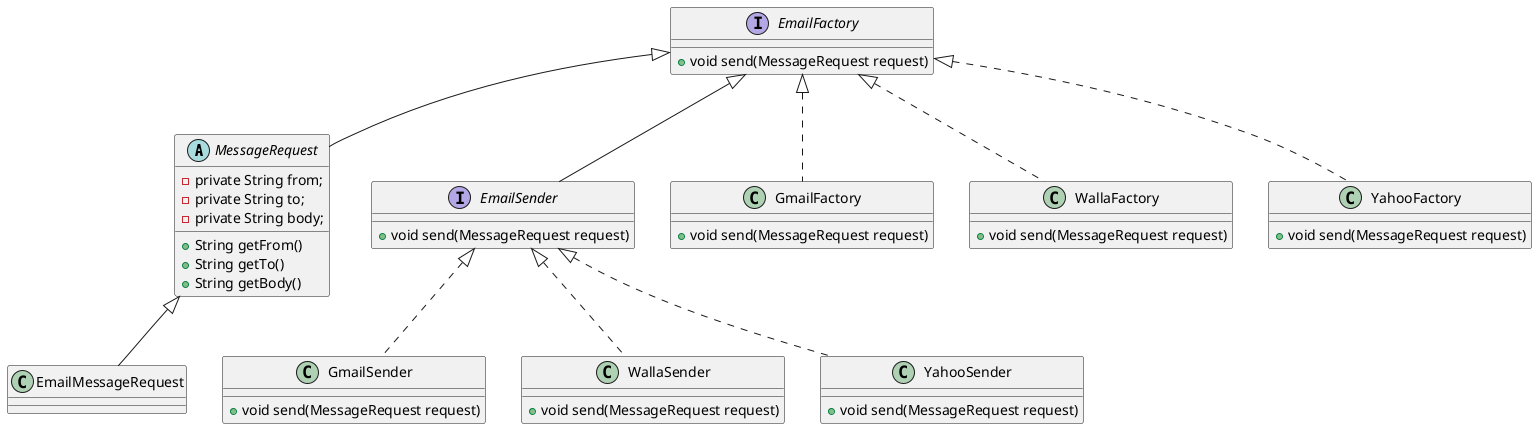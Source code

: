 @startuml
'https://plantuml.com/class-diagram

abstract class MessageRequest{
    -private String from;
    -private String to;
    -private String body;

    +String getFrom()
    +String getTo()
    +String getBody()
}
class EmailMessageRequest{
}

interface EmailSender{
    +void send(MessageRequest request)
}

interface EmailFactory{
    +void send(MessageRequest request)
}
class GmailFactory{
    +void send(MessageRequest request)
}
class WallaFactory{
    +void send(MessageRequest request)
}
class YahooFactory{
    +void send(MessageRequest request)
}

class GmailSender{
    +void send(MessageRequest request)
}
class WallaSender{
    +void send(MessageRequest request)
}
class YahooSender{
    +void send(MessageRequest request)
}

MessageRequest <|-- EmailMessageRequest

EmailFactory <|-- EmailSender

EmailFactory <|.. GmailFactory
EmailFactory <|.. WallaFactory
EmailFactory <|.. YahooFactory


EmailSender <|.. GmailSender
EmailSender <|.. WallaSender
EmailSender <|.. YahooSender

EmailFactory <|-- MessageRequest







@enduml